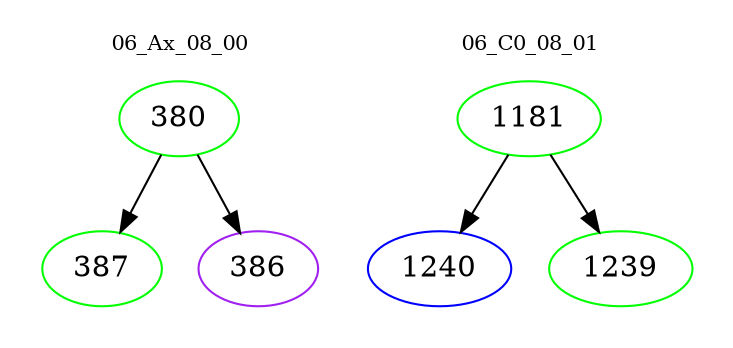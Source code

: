 digraph{
subgraph cluster_0 {
color = white
label = "06_Ax_08_00";
fontsize=10;
T0_380 [label="380", color="green"]
T0_380 -> T0_387 [color="black"]
T0_387 [label="387", color="green"]
T0_380 -> T0_386 [color="black"]
T0_386 [label="386", color="purple"]
}
subgraph cluster_1 {
color = white
label = "06_C0_08_01";
fontsize=10;
T1_1181 [label="1181", color="green"]
T1_1181 -> T1_1240 [color="black"]
T1_1240 [label="1240", color="blue"]
T1_1181 -> T1_1239 [color="black"]
T1_1239 [label="1239", color="green"]
}
}

